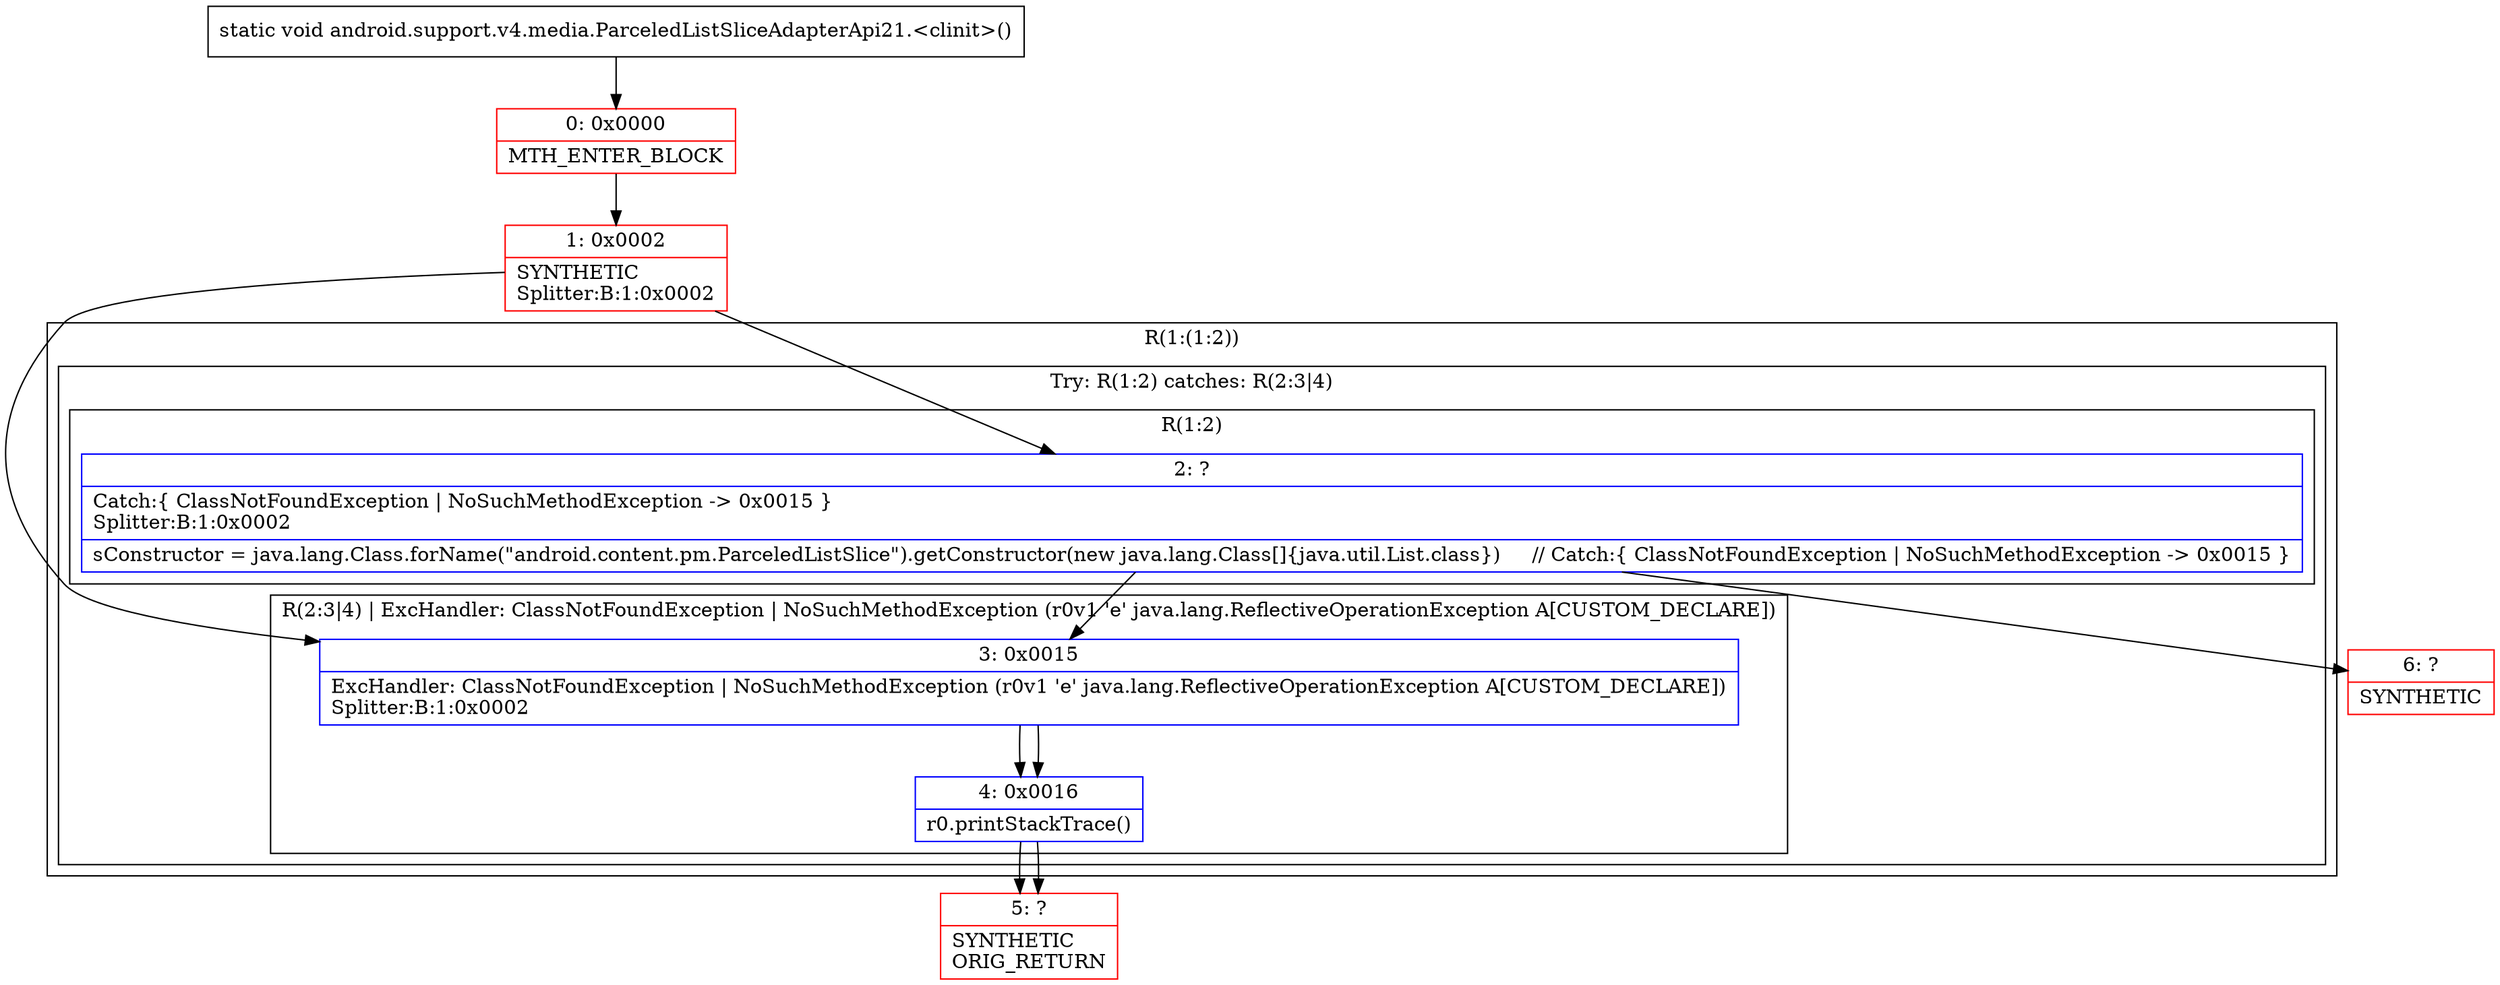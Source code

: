 digraph "CFG forandroid.support.v4.media.ParceledListSliceAdapterApi21.\<clinit\>()V" {
subgraph cluster_Region_1213704637 {
label = "R(1:(1:2))";
node [shape=record,color=blue];
subgraph cluster_TryCatchRegion_1074278808 {
label = "Try: R(1:2) catches: R(2:3|4)";
node [shape=record,color=blue];
subgraph cluster_Region_2036419353 {
label = "R(1:2)";
node [shape=record,color=blue];
Node_2 [shape=record,label="{2\:\ ?|Catch:\{ ClassNotFoundException \| NoSuchMethodException \-\> 0x0015 \}\lSplitter:B:1:0x0002\l|sConstructor = java.lang.Class.forName(\"android.content.pm.ParceledListSlice\").getConstructor(new java.lang.Class[]\{java.util.List.class\})     \/\/ Catch:\{ ClassNotFoundException \| NoSuchMethodException \-\> 0x0015 \}\l}"];
}
subgraph cluster_Region_1593599017 {
label = "R(2:3|4) | ExcHandler: ClassNotFoundException \| NoSuchMethodException (r0v1 'e' java.lang.ReflectiveOperationException A[CUSTOM_DECLARE])\l";
node [shape=record,color=blue];
Node_3 [shape=record,label="{3\:\ 0x0015|ExcHandler: ClassNotFoundException \| NoSuchMethodException (r0v1 'e' java.lang.ReflectiveOperationException A[CUSTOM_DECLARE])\lSplitter:B:1:0x0002\l}"];
Node_4 [shape=record,label="{4\:\ 0x0016|r0.printStackTrace()\l}"];
}
}
}
subgraph cluster_Region_1593599017 {
label = "R(2:3|4) | ExcHandler: ClassNotFoundException \| NoSuchMethodException (r0v1 'e' java.lang.ReflectiveOperationException A[CUSTOM_DECLARE])\l";
node [shape=record,color=blue];
Node_3 [shape=record,label="{3\:\ 0x0015|ExcHandler: ClassNotFoundException \| NoSuchMethodException (r0v1 'e' java.lang.ReflectiveOperationException A[CUSTOM_DECLARE])\lSplitter:B:1:0x0002\l}"];
Node_4 [shape=record,label="{4\:\ 0x0016|r0.printStackTrace()\l}"];
}
Node_0 [shape=record,color=red,label="{0\:\ 0x0000|MTH_ENTER_BLOCK\l}"];
Node_1 [shape=record,color=red,label="{1\:\ 0x0002|SYNTHETIC\lSplitter:B:1:0x0002\l}"];
Node_5 [shape=record,color=red,label="{5\:\ ?|SYNTHETIC\lORIG_RETURN\l}"];
Node_6 [shape=record,color=red,label="{6\:\ ?|SYNTHETIC\l}"];
MethodNode[shape=record,label="{static void android.support.v4.media.ParceledListSliceAdapterApi21.\<clinit\>() }"];
MethodNode -> Node_0;
Node_2 -> Node_3;
Node_2 -> Node_6;
Node_3 -> Node_4;
Node_4 -> Node_5;
Node_3 -> Node_4;
Node_4 -> Node_5;
Node_0 -> Node_1;
Node_1 -> Node_2;
Node_1 -> Node_3;
}

